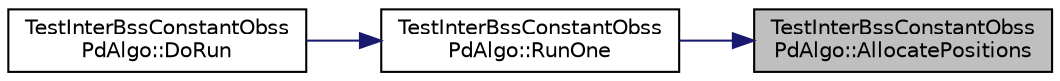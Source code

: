 digraph "TestInterBssConstantObssPdAlgo::AllocatePositions"
{
 // LATEX_PDF_SIZE
  edge [fontname="Helvetica",fontsize="10",labelfontname="Helvetica",labelfontsize="10"];
  node [fontname="Helvetica",fontsize="10",shape=record];
  rankdir="RL";
  Node1 [label="TestInterBssConstantObss\lPdAlgo::AllocatePositions",height=0.2,width=0.4,color="black", fillcolor="grey75", style="filled", fontcolor="black",tooltip="Allocate the node positions."];
  Node1 -> Node2 [dir="back",color="midnightblue",fontsize="10",style="solid",fontname="Helvetica"];
  Node2 [label="TestInterBssConstantObss\lPdAlgo::RunOne",height=0.2,width=0.4,color="black", fillcolor="white", style="filled",URL="$class_test_inter_bss_constant_obss_pd_algo.html#a1d52c1dd60b72b32b4a87f6933d81992",tooltip="Run one function."];
  Node2 -> Node3 [dir="back",color="midnightblue",fontsize="10",style="solid",fontname="Helvetica"];
  Node3 [label="TestInterBssConstantObss\lPdAlgo::DoRun",height=0.2,width=0.4,color="black", fillcolor="white", style="filled",URL="$class_test_inter_bss_constant_obss_pd_algo.html#afa56c796f4bf1e721232f43b672ba259",tooltip="Implementation to actually run this TestCase."];
}
